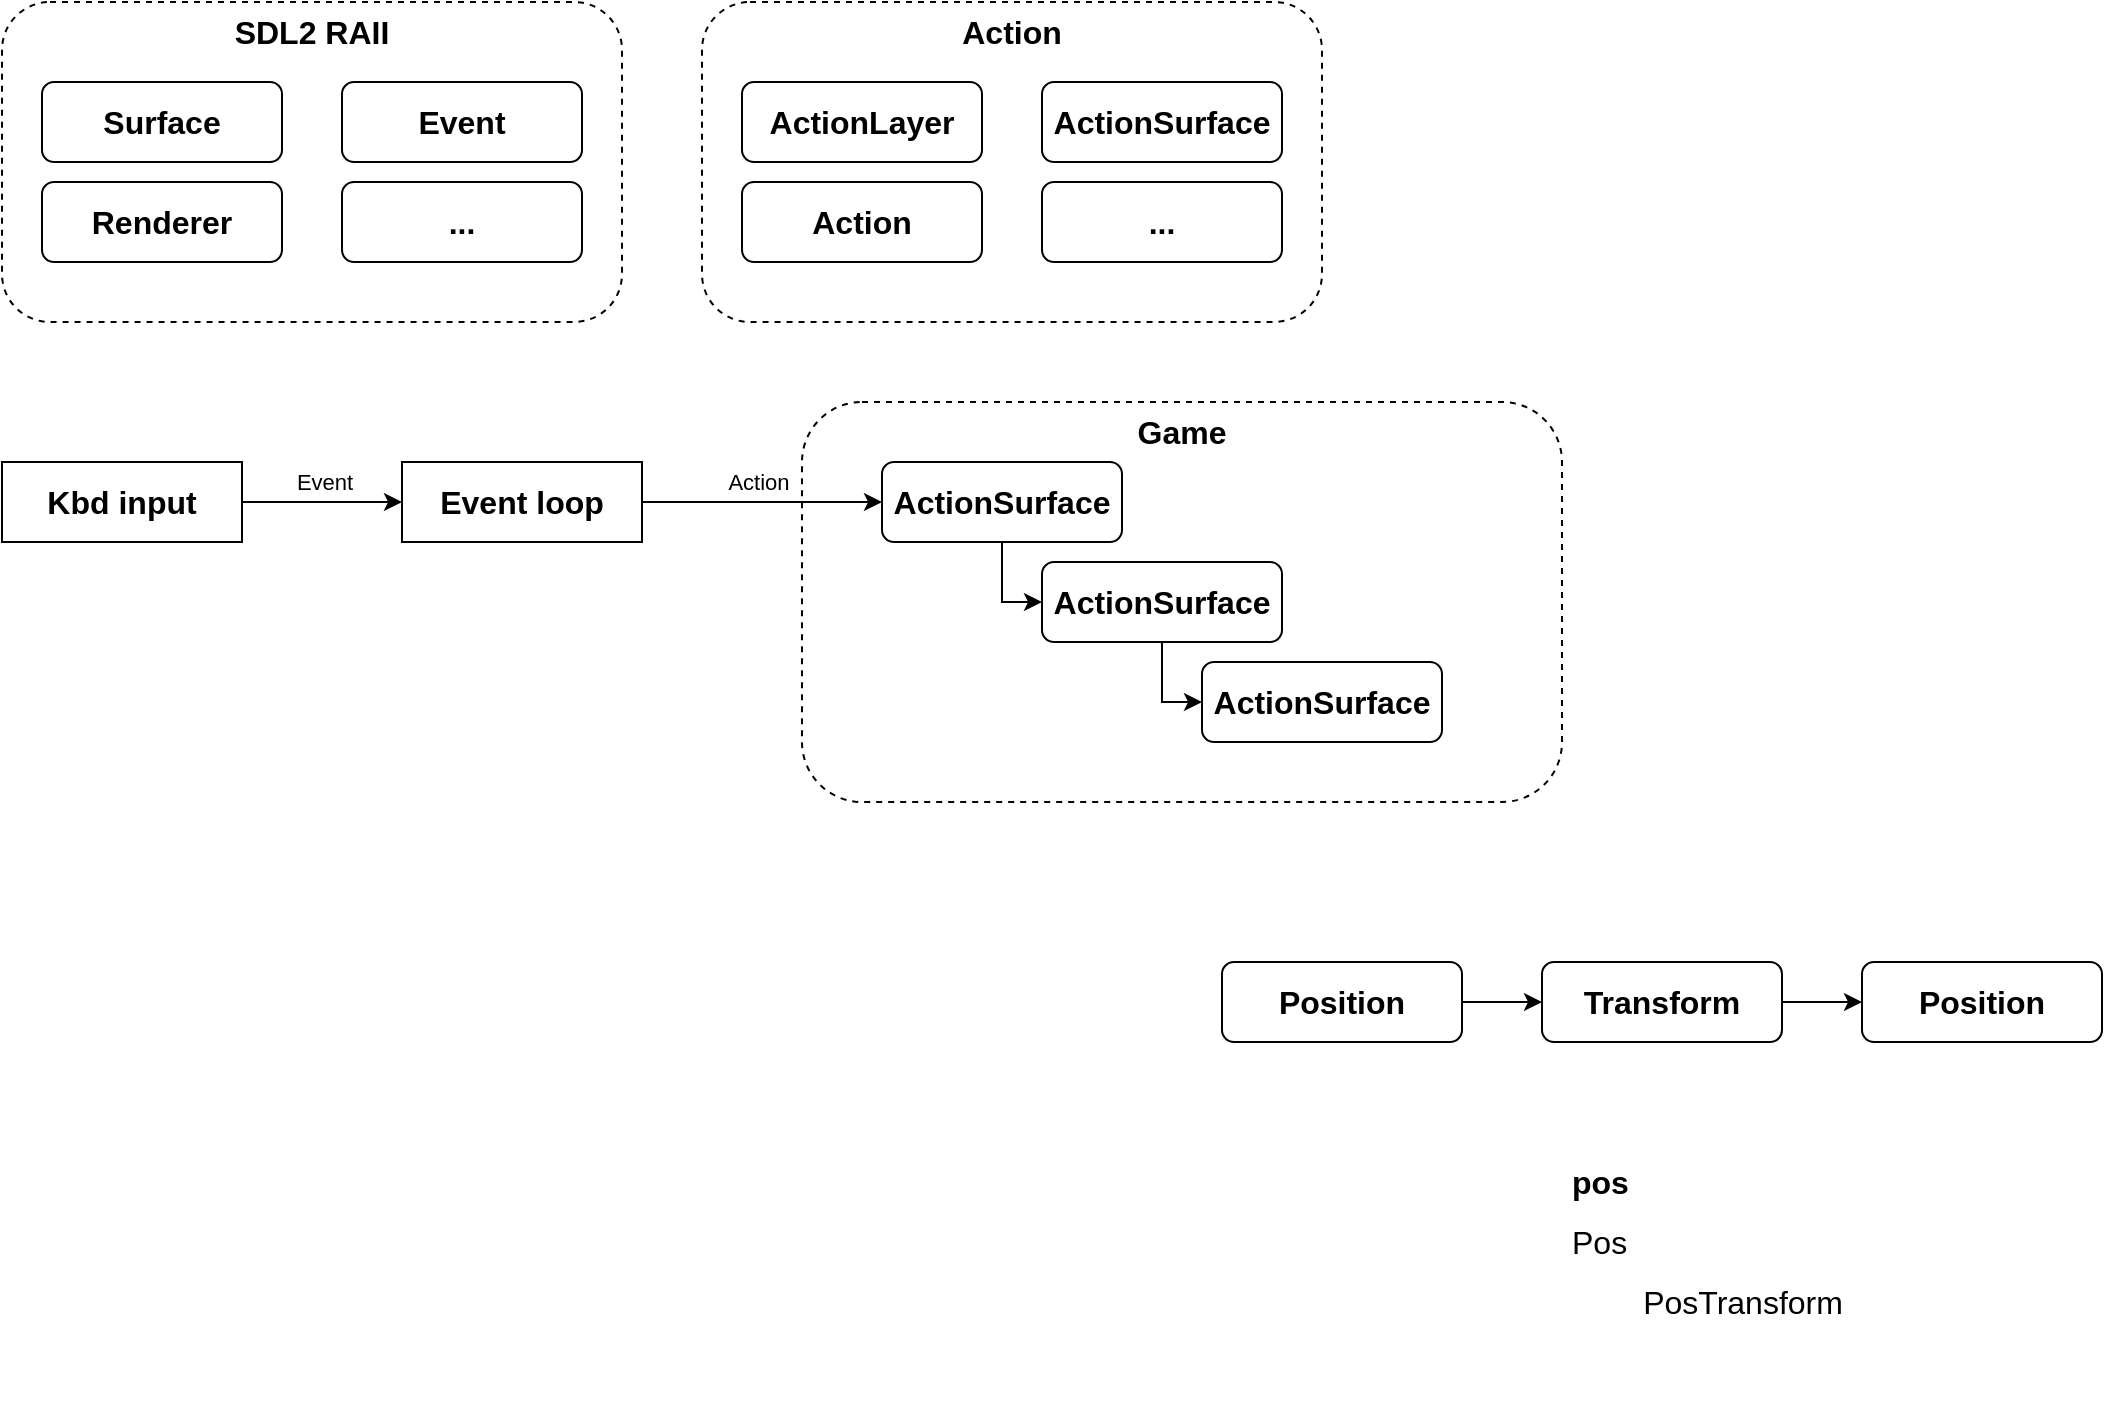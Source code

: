 <mxfile version="23.0.2" type="device">
  <diagram name="Page-1" id="AShUOXa5T4dBnTPmRTHz">
    <mxGraphModel dx="724" dy="427" grid="1" gridSize="10" guides="1" tooltips="1" connect="1" arrows="1" fold="1" page="1" pageScale="1" pageWidth="3300" pageHeight="4681" math="0" shadow="0">
      <root>
        <mxCell id="0" />
        <mxCell id="1" parent="0" />
        <mxCell id="teXr3NQWR3hNx0UK7Al3-13" value="" style="rounded=1;whiteSpace=wrap;html=1;fillColor=none;dashed=1;" parent="1" vertex="1">
          <mxGeometry x="460" y="80" width="310" height="160" as="geometry" />
        </mxCell>
        <mxCell id="teXr3NQWR3hNx0UK7Al3-10" value="Action" style="text;html=1;strokeColor=none;fillColor=none;align=center;verticalAlign=middle;whiteSpace=wrap;rounded=0;fontSize=16;fontStyle=1" parent="1" vertex="1">
          <mxGeometry x="560" y="80" width="110" height="30" as="geometry" />
        </mxCell>
        <mxCell id="teXr3NQWR3hNx0UK7Al3-11" value="ActionLayer" style="rounded=1;whiteSpace=wrap;html=1;fillColor=none;fontSize=16;fontStyle=1" parent="1" vertex="1">
          <mxGeometry x="480" y="120" width="120" height="40" as="geometry" />
        </mxCell>
        <mxCell id="teXr3NQWR3hNx0UK7Al3-12" value="ActionSurface" style="rounded=1;whiteSpace=wrap;html=1;fillColor=none;fontSize=16;fontStyle=1" parent="1" vertex="1">
          <mxGeometry x="630" y="120" width="120" height="40" as="geometry" />
        </mxCell>
        <mxCell id="teXr3NQWR3hNx0UK7Al3-15" value="" style="rounded=1;whiteSpace=wrap;html=1;fillColor=none;dashed=1;" parent="1" vertex="1">
          <mxGeometry x="110" y="80" width="310" height="160" as="geometry" />
        </mxCell>
        <mxCell id="teXr3NQWR3hNx0UK7Al3-16" value="SDL2 RAII" style="text;html=1;strokeColor=none;fillColor=none;align=center;verticalAlign=middle;whiteSpace=wrap;rounded=0;fontSize=16;fontStyle=1" parent="1" vertex="1">
          <mxGeometry x="210" y="80" width="110" height="30" as="geometry" />
        </mxCell>
        <mxCell id="teXr3NQWR3hNx0UK7Al3-17" value="Surface" style="rounded=1;whiteSpace=wrap;html=1;fillColor=none;fontSize=16;fontStyle=1" parent="1" vertex="1">
          <mxGeometry x="130" y="120" width="120" height="40" as="geometry" />
        </mxCell>
        <mxCell id="teXr3NQWR3hNx0UK7Al3-18" value="Event" style="rounded=1;whiteSpace=wrap;html=1;fillColor=none;fontSize=16;fontStyle=1" parent="1" vertex="1">
          <mxGeometry x="280" y="120" width="120" height="40" as="geometry" />
        </mxCell>
        <mxCell id="teXr3NQWR3hNx0UK7Al3-19" value="Renderer" style="rounded=1;whiteSpace=wrap;html=1;fillColor=none;fontSize=16;fontStyle=1" parent="1" vertex="1">
          <mxGeometry x="130" y="170" width="120" height="40" as="geometry" />
        </mxCell>
        <mxCell id="teXr3NQWR3hNx0UK7Al3-20" value="..." style="rounded=1;whiteSpace=wrap;html=1;fillColor=none;fontSize=16;fontStyle=1" parent="1" vertex="1">
          <mxGeometry x="280" y="170" width="120" height="40" as="geometry" />
        </mxCell>
        <mxCell id="teXr3NQWR3hNx0UK7Al3-22" value="Action" style="rounded=1;whiteSpace=wrap;html=1;fillColor=none;fontSize=16;fontStyle=1" parent="1" vertex="1">
          <mxGeometry x="480" y="170" width="120" height="40" as="geometry" />
        </mxCell>
        <mxCell id="teXr3NQWR3hNx0UK7Al3-23" value="..." style="rounded=1;whiteSpace=wrap;html=1;fillColor=none;fontSize=16;fontStyle=1" parent="1" vertex="1">
          <mxGeometry x="630" y="170" width="120" height="40" as="geometry" />
        </mxCell>
        <mxCell id="teXr3NQWR3hNx0UK7Al3-35" style="edgeStyle=orthogonalEdgeStyle;rounded=0;orthogonalLoop=1;jettySize=auto;html=1;exitX=1;exitY=0.5;exitDx=0;exitDy=0;entryX=0;entryY=0.5;entryDx=0;entryDy=0;" parent="1" source="teXr3NQWR3hNx0UK7Al3-33" target="teXr3NQWR3hNx0UK7Al3-34" edge="1">
          <mxGeometry relative="1" as="geometry" />
        </mxCell>
        <mxCell id="teXr3NQWR3hNx0UK7Al3-36" value="Event" style="edgeLabel;html=1;align=center;verticalAlign=middle;resizable=0;points=[];" parent="teXr3NQWR3hNx0UK7Al3-35" vertex="1" connectable="0">
          <mxGeometry x="-0.058" y="4" relative="1" as="geometry">
            <mxPoint x="3" y="-6" as="offset" />
          </mxGeometry>
        </mxCell>
        <mxCell id="teXr3NQWR3hNx0UK7Al3-33" value="Kbd input" style="rounded=0;whiteSpace=wrap;html=1;fillColor=none;fontSize=16;fontStyle=1" parent="1" vertex="1">
          <mxGeometry x="110" y="310" width="120" height="40" as="geometry" />
        </mxCell>
        <mxCell id="teXr3NQWR3hNx0UK7Al3-38" style="edgeStyle=orthogonalEdgeStyle;rounded=0;orthogonalLoop=1;jettySize=auto;html=1;exitX=1;exitY=0.5;exitDx=0;exitDy=0;" parent="1" source="teXr3NQWR3hNx0UK7Al3-34" target="teXr3NQWR3hNx0UK7Al3-41" edge="1">
          <mxGeometry relative="1" as="geometry" />
        </mxCell>
        <mxCell id="teXr3NQWR3hNx0UK7Al3-39" value="Action" style="edgeLabel;html=1;align=center;verticalAlign=middle;resizable=0;points=[];" parent="teXr3NQWR3hNx0UK7Al3-38" vertex="1" connectable="0">
          <mxGeometry x="-0.1" y="1" relative="1" as="geometry">
            <mxPoint x="4" y="-9" as="offset" />
          </mxGeometry>
        </mxCell>
        <mxCell id="teXr3NQWR3hNx0UK7Al3-34" value="Event loop" style="rounded=0;whiteSpace=wrap;html=1;fillColor=none;fontSize=16;fontStyle=1" parent="1" vertex="1">
          <mxGeometry x="310" y="310" width="120" height="40" as="geometry" />
        </mxCell>
        <mxCell id="teXr3NQWR3hNx0UK7Al3-37" value="" style="rounded=1;whiteSpace=wrap;html=1;fillColor=none;fontSize=16;fontStyle=1;dashed=1;" parent="1" vertex="1">
          <mxGeometry x="510" y="280" width="380" height="200" as="geometry" />
        </mxCell>
        <mxCell id="teXr3NQWR3hNx0UK7Al3-40" value="Game" style="text;html=1;strokeColor=none;fillColor=none;align=center;verticalAlign=middle;whiteSpace=wrap;rounded=0;fontSize=16;fontStyle=1" parent="1" vertex="1">
          <mxGeometry x="645" y="280" width="110" height="30" as="geometry" />
        </mxCell>
        <mxCell id="teXr3NQWR3hNx0UK7Al3-44" style="edgeStyle=orthogonalEdgeStyle;rounded=0;orthogonalLoop=1;jettySize=auto;html=1;exitX=0.5;exitY=1;exitDx=0;exitDy=0;entryX=0;entryY=0.5;entryDx=0;entryDy=0;" parent="1" source="teXr3NQWR3hNx0UK7Al3-41" target="teXr3NQWR3hNx0UK7Al3-42" edge="1">
          <mxGeometry relative="1" as="geometry">
            <Array as="points">
              <mxPoint x="610" y="380" />
            </Array>
          </mxGeometry>
        </mxCell>
        <mxCell id="teXr3NQWR3hNx0UK7Al3-41" value="ActionSurface" style="rounded=1;whiteSpace=wrap;html=1;fillColor=none;fontSize=16;fontStyle=1" parent="1" vertex="1">
          <mxGeometry x="550" y="310" width="120" height="40" as="geometry" />
        </mxCell>
        <mxCell id="teXr3NQWR3hNx0UK7Al3-47" style="edgeStyle=orthogonalEdgeStyle;rounded=0;orthogonalLoop=1;jettySize=auto;html=1;exitX=0.5;exitY=1;exitDx=0;exitDy=0;entryX=0;entryY=0.5;entryDx=0;entryDy=0;" parent="1" source="teXr3NQWR3hNx0UK7Al3-42" target="teXr3NQWR3hNx0UK7Al3-43" edge="1">
          <mxGeometry relative="1" as="geometry">
            <Array as="points">
              <mxPoint x="690" y="430" />
            </Array>
          </mxGeometry>
        </mxCell>
        <mxCell id="teXr3NQWR3hNx0UK7Al3-42" value="ActionSurface" style="rounded=1;whiteSpace=wrap;html=1;fillColor=none;fontSize=16;fontStyle=1" parent="1" vertex="1">
          <mxGeometry x="630" y="360" width="120" height="40" as="geometry" />
        </mxCell>
        <mxCell id="teXr3NQWR3hNx0UK7Al3-43" value="ActionSurface" style="rounded=1;whiteSpace=wrap;html=1;fillColor=none;fontSize=16;fontStyle=1" parent="1" vertex="1">
          <mxGeometry x="710" y="410" width="120" height="40" as="geometry" />
        </mxCell>
        <mxCell id="kAaOsUwW2YXCn7kwVoD5-5" style="edgeStyle=orthogonalEdgeStyle;rounded=0;orthogonalLoop=1;jettySize=auto;html=1;exitX=1;exitY=0.5;exitDx=0;exitDy=0;" edge="1" parent="1" source="kAaOsUwW2YXCn7kwVoD5-3" target="kAaOsUwW2YXCn7kwVoD5-4">
          <mxGeometry relative="1" as="geometry" />
        </mxCell>
        <mxCell id="kAaOsUwW2YXCn7kwVoD5-3" value="Position" style="rounded=1;whiteSpace=wrap;html=1;fillColor=none;fontSize=16;fontStyle=1" vertex="1" parent="1">
          <mxGeometry x="720" y="560" width="120" height="40" as="geometry" />
        </mxCell>
        <mxCell id="kAaOsUwW2YXCn7kwVoD5-7" style="edgeStyle=orthogonalEdgeStyle;rounded=0;orthogonalLoop=1;jettySize=auto;html=1;exitX=1;exitY=0.5;exitDx=0;exitDy=0;" edge="1" parent="1" source="kAaOsUwW2YXCn7kwVoD5-4" target="kAaOsUwW2YXCn7kwVoD5-6">
          <mxGeometry relative="1" as="geometry" />
        </mxCell>
        <mxCell id="kAaOsUwW2YXCn7kwVoD5-4" value="Transform" style="rounded=1;whiteSpace=wrap;html=1;fillColor=none;fontSize=16;fontStyle=1" vertex="1" parent="1">
          <mxGeometry x="880" y="560" width="120" height="40" as="geometry" />
        </mxCell>
        <mxCell id="kAaOsUwW2YXCn7kwVoD5-6" value="Position" style="rounded=1;whiteSpace=wrap;html=1;fillColor=none;fontSize=16;fontStyle=1" vertex="1" parent="1">
          <mxGeometry x="1040" y="560" width="120" height="40" as="geometry" />
        </mxCell>
        <mxCell id="kAaOsUwW2YXCn7kwVoD5-9" value="&lt;h1 style=&quot;font-size: 16px;&quot;&gt;pos&amp;nbsp;&lt;/h1&gt;&lt;h1 style=&quot;font-size: 16px;&quot;&gt;&lt;span style=&quot;background-color: initial; font-weight: normal;&quot;&gt;Pos&lt;/span&gt;&lt;/h1&gt;&lt;div&gt;&lt;span style=&quot;white-space: pre;&quot;&gt;&#x9;&lt;/span&gt;PosTransform&lt;br&gt;&lt;/div&gt;" style="text;html=1;strokeColor=none;fillColor=none;spacing=5;spacingTop=-20;whiteSpace=wrap;overflow=hidden;rounded=0;fontSize=16;" vertex="1" parent="1">
          <mxGeometry x="890" y="660" width="190" height="120" as="geometry" />
        </mxCell>
      </root>
    </mxGraphModel>
  </diagram>
</mxfile>
